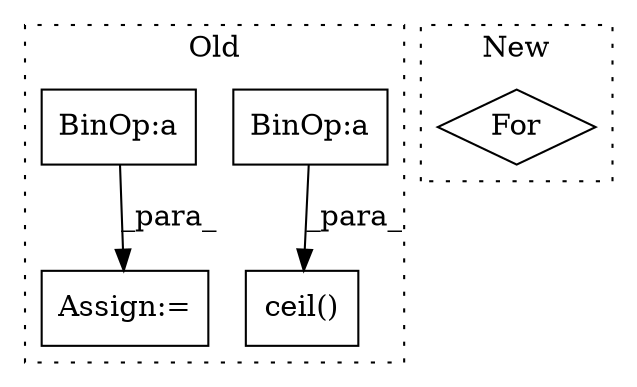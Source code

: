 digraph G {
subgraph cluster0 {
1 [label="ceil()" a="75" s="2983,3015" l="8,1" shape="box"];
3 [label="BinOp:a" a="82" s="2992" l="3" shape="box"];
4 [label="BinOp:a" a="82" s="3118" l="3" shape="box"];
5 [label="Assign:=" a="68" s="3061" l="3" shape="box"];
label = "Old";
style="dotted";
}
subgraph cluster1 {
2 [label="For" a="107" s="3855,3881" l="4,14" shape="diamond"];
label = "New";
style="dotted";
}
3 -> 1 [label="_para_"];
4 -> 5 [label="_para_"];
}